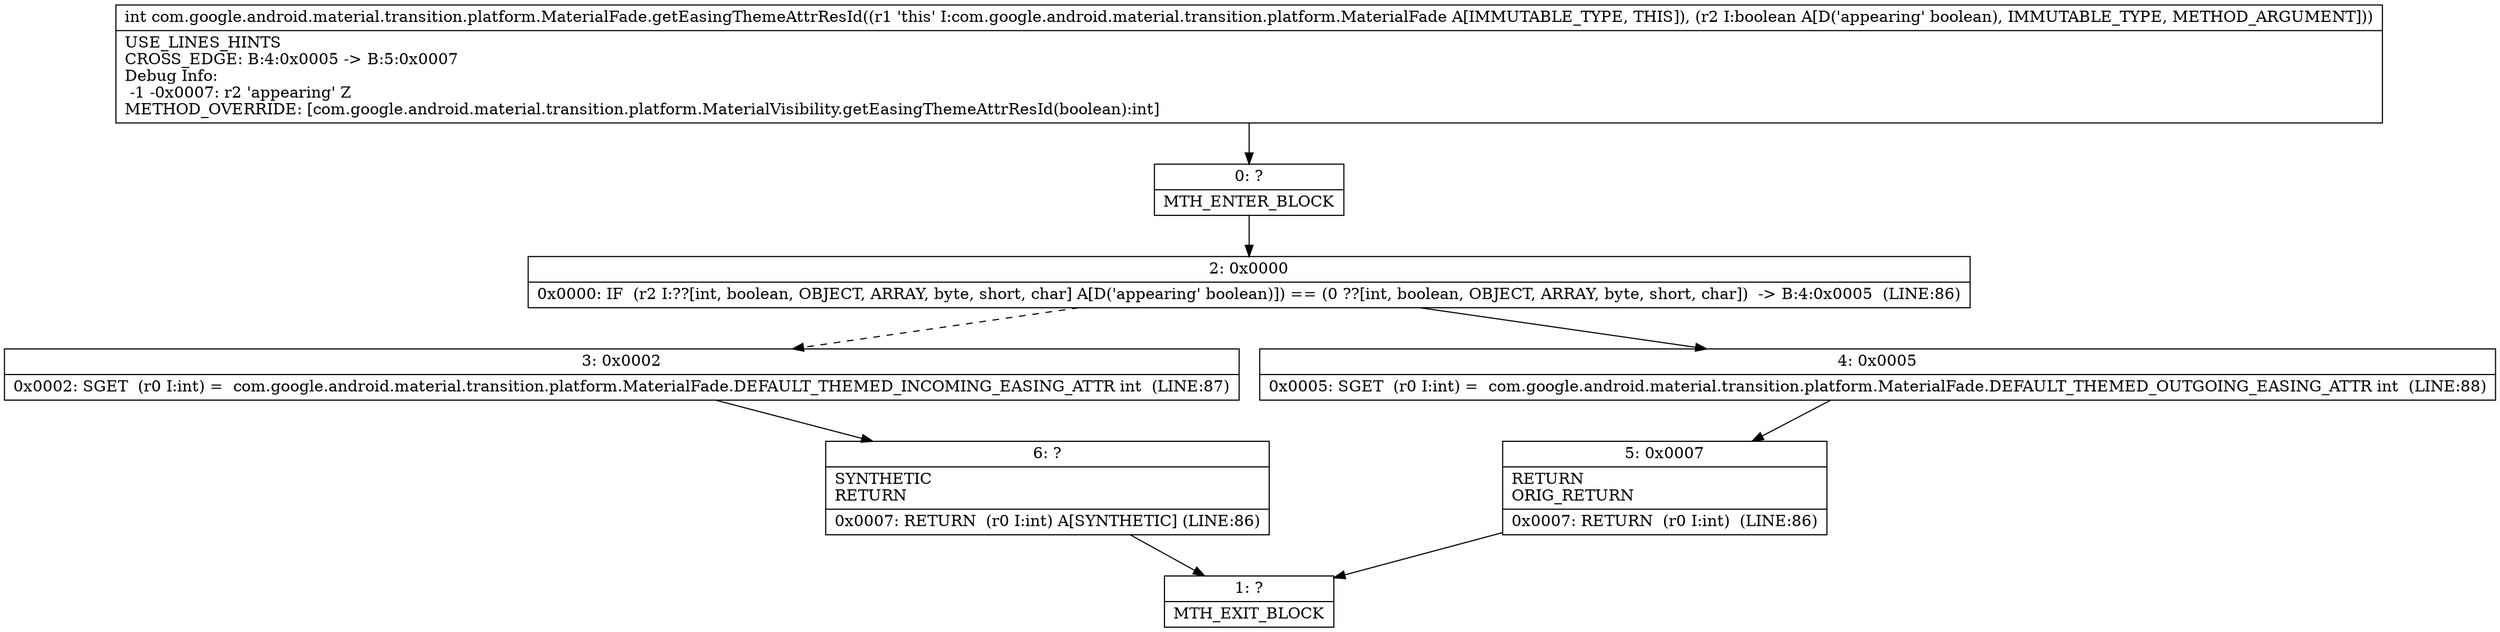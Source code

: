 digraph "CFG forcom.google.android.material.transition.platform.MaterialFade.getEasingThemeAttrResId(Z)I" {
Node_0 [shape=record,label="{0\:\ ?|MTH_ENTER_BLOCK\l}"];
Node_2 [shape=record,label="{2\:\ 0x0000|0x0000: IF  (r2 I:??[int, boolean, OBJECT, ARRAY, byte, short, char] A[D('appearing' boolean)]) == (0 ??[int, boolean, OBJECT, ARRAY, byte, short, char])  \-\> B:4:0x0005  (LINE:86)\l}"];
Node_3 [shape=record,label="{3\:\ 0x0002|0x0002: SGET  (r0 I:int) =  com.google.android.material.transition.platform.MaterialFade.DEFAULT_THEMED_INCOMING_EASING_ATTR int  (LINE:87)\l}"];
Node_6 [shape=record,label="{6\:\ ?|SYNTHETIC\lRETURN\l|0x0007: RETURN  (r0 I:int) A[SYNTHETIC] (LINE:86)\l}"];
Node_1 [shape=record,label="{1\:\ ?|MTH_EXIT_BLOCK\l}"];
Node_4 [shape=record,label="{4\:\ 0x0005|0x0005: SGET  (r0 I:int) =  com.google.android.material.transition.platform.MaterialFade.DEFAULT_THEMED_OUTGOING_EASING_ATTR int  (LINE:88)\l}"];
Node_5 [shape=record,label="{5\:\ 0x0007|RETURN\lORIG_RETURN\l|0x0007: RETURN  (r0 I:int)  (LINE:86)\l}"];
MethodNode[shape=record,label="{int com.google.android.material.transition.platform.MaterialFade.getEasingThemeAttrResId((r1 'this' I:com.google.android.material.transition.platform.MaterialFade A[IMMUTABLE_TYPE, THIS]), (r2 I:boolean A[D('appearing' boolean), IMMUTABLE_TYPE, METHOD_ARGUMENT]))  | USE_LINES_HINTS\lCROSS_EDGE: B:4:0x0005 \-\> B:5:0x0007\lDebug Info:\l  \-1 \-0x0007: r2 'appearing' Z\lMETHOD_OVERRIDE: [com.google.android.material.transition.platform.MaterialVisibility.getEasingThemeAttrResId(boolean):int]\l}"];
MethodNode -> Node_0;Node_0 -> Node_2;
Node_2 -> Node_3[style=dashed];
Node_2 -> Node_4;
Node_3 -> Node_6;
Node_6 -> Node_1;
Node_4 -> Node_5;
Node_5 -> Node_1;
}

